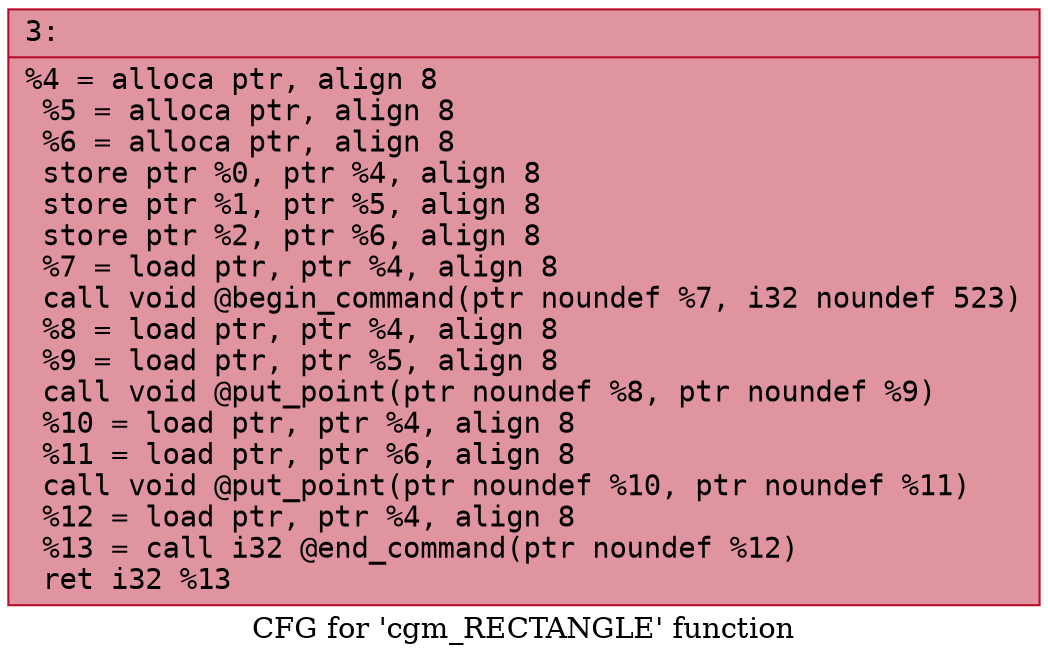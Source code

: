 digraph "CFG for 'cgm_RECTANGLE' function" {
	label="CFG for 'cgm_RECTANGLE' function";

	Node0x6000024c0eb0 [shape=record,color="#b70d28ff", style=filled, fillcolor="#b70d2870" fontname="Courier",label="{3:\l|  %4 = alloca ptr, align 8\l  %5 = alloca ptr, align 8\l  %6 = alloca ptr, align 8\l  store ptr %0, ptr %4, align 8\l  store ptr %1, ptr %5, align 8\l  store ptr %2, ptr %6, align 8\l  %7 = load ptr, ptr %4, align 8\l  call void @begin_command(ptr noundef %7, i32 noundef 523)\l  %8 = load ptr, ptr %4, align 8\l  %9 = load ptr, ptr %5, align 8\l  call void @put_point(ptr noundef %8, ptr noundef %9)\l  %10 = load ptr, ptr %4, align 8\l  %11 = load ptr, ptr %6, align 8\l  call void @put_point(ptr noundef %10, ptr noundef %11)\l  %12 = load ptr, ptr %4, align 8\l  %13 = call i32 @end_command(ptr noundef %12)\l  ret i32 %13\l}"];
}
